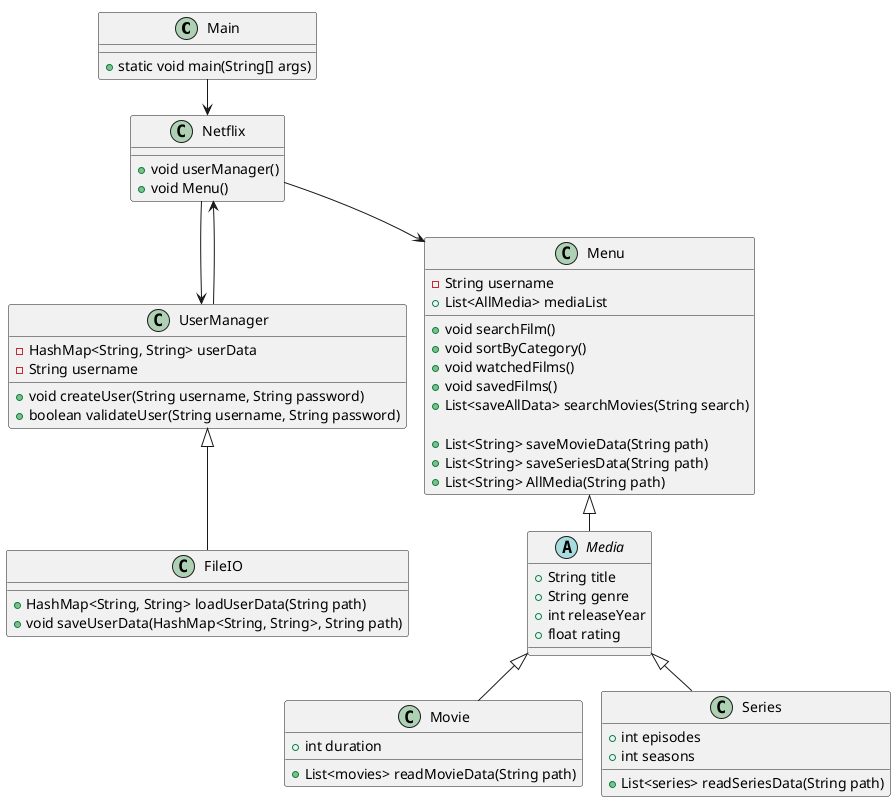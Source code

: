 @startuml
!pragma layout smetana

class Main {
    + static void main(String[] args)
}

Main --> Netflix

class Netflix {

+ void userManager()
+ void Menu()

}

Netflix --> UserManager
UserManager --> Netflix

class UserManager {
    - HashMap<String, String> userData
    - String username

    + void createUser(String username, String password)
    + boolean validateUser(String username, String password)
}

Netflix --> Menu

class Menu {
    - String username
    + List<AllMedia> mediaList

    + void searchFilm()
    + void sortByCategory()
    + void watchedFilms()
    + void savedFilms()
    + List<saveAllData> searchMovies(String search)

    + List<String> saveMovieData(String path)
    + List<String> saveSeriesData(String path)
    + List<String> AllMedia(String path)
}

class FileIO extends UserManager {

    + HashMap<String, String> loadUserData(String path)
    + void saveUserData(HashMap<String, String>, String path)
}

abstract class Media extends Menu {
    + String title
    + String genre
    + int releaseYear
    + float rating


}

class Movie extends Media {
    + int duration
    + List<movies> readMovieData(String path)
}

class Series extends Media {
    + int episodes
    + int seasons
    + List<series> readSeriesData(String path)
}
@enduml
